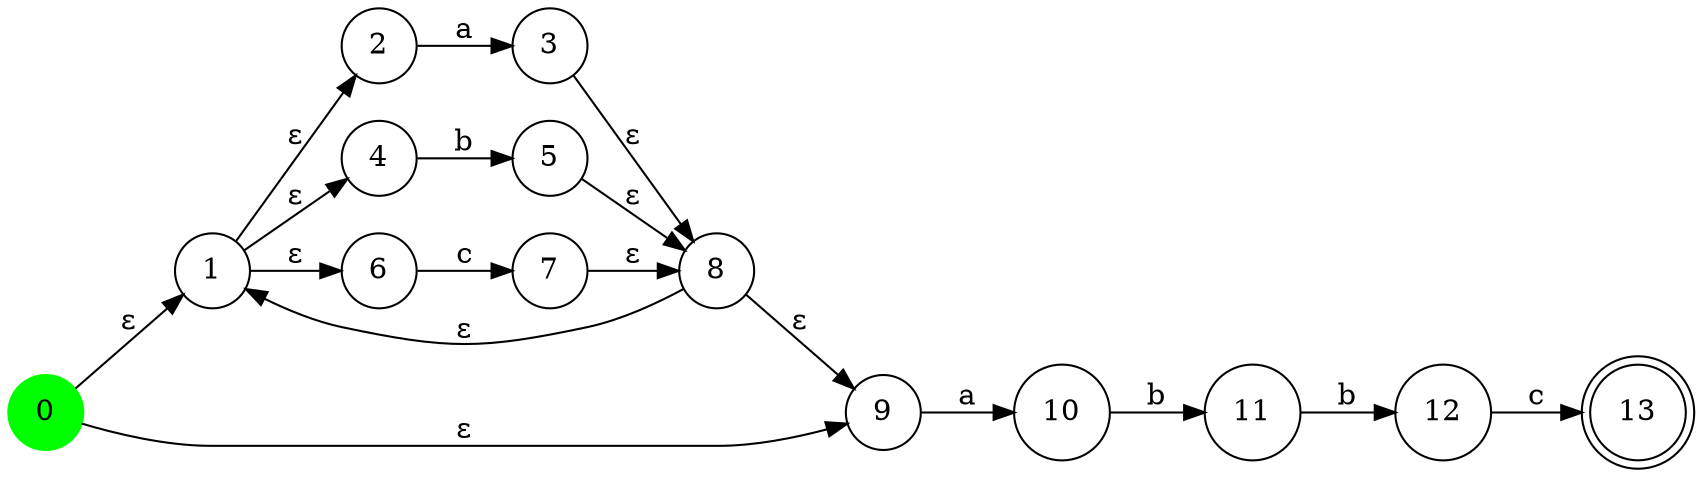 digraph NFA {
  rankdir=LR;
  node [shape = circle];
  0 [style=filled, color=green];
  13 [shape=doublecircle];
  0 -> 1 [label="ε"];
  0 -> 9 [label="ε"];
  1 -> 2 [label="ε"];
  1 -> 4 [label="ε"];
  1 -> 6 [label="ε"];
  2 -> 3 [label="a"];
  4 -> 5 [label="b"];
  6 -> 7 [label="c"];
  3 -> 8 [label="ε"];
  5 -> 8 [label="ε"];
  7 -> 8 [label="ε"];
  8 -> 1 [label="ε"];
  8 -> 9 [label="ε"];
  9 -> 10 [label="a"];
  10 -> 11 [label="b"];
  11 -> 12 [label="b"];
  12 -> 13 [label="c"];
}
